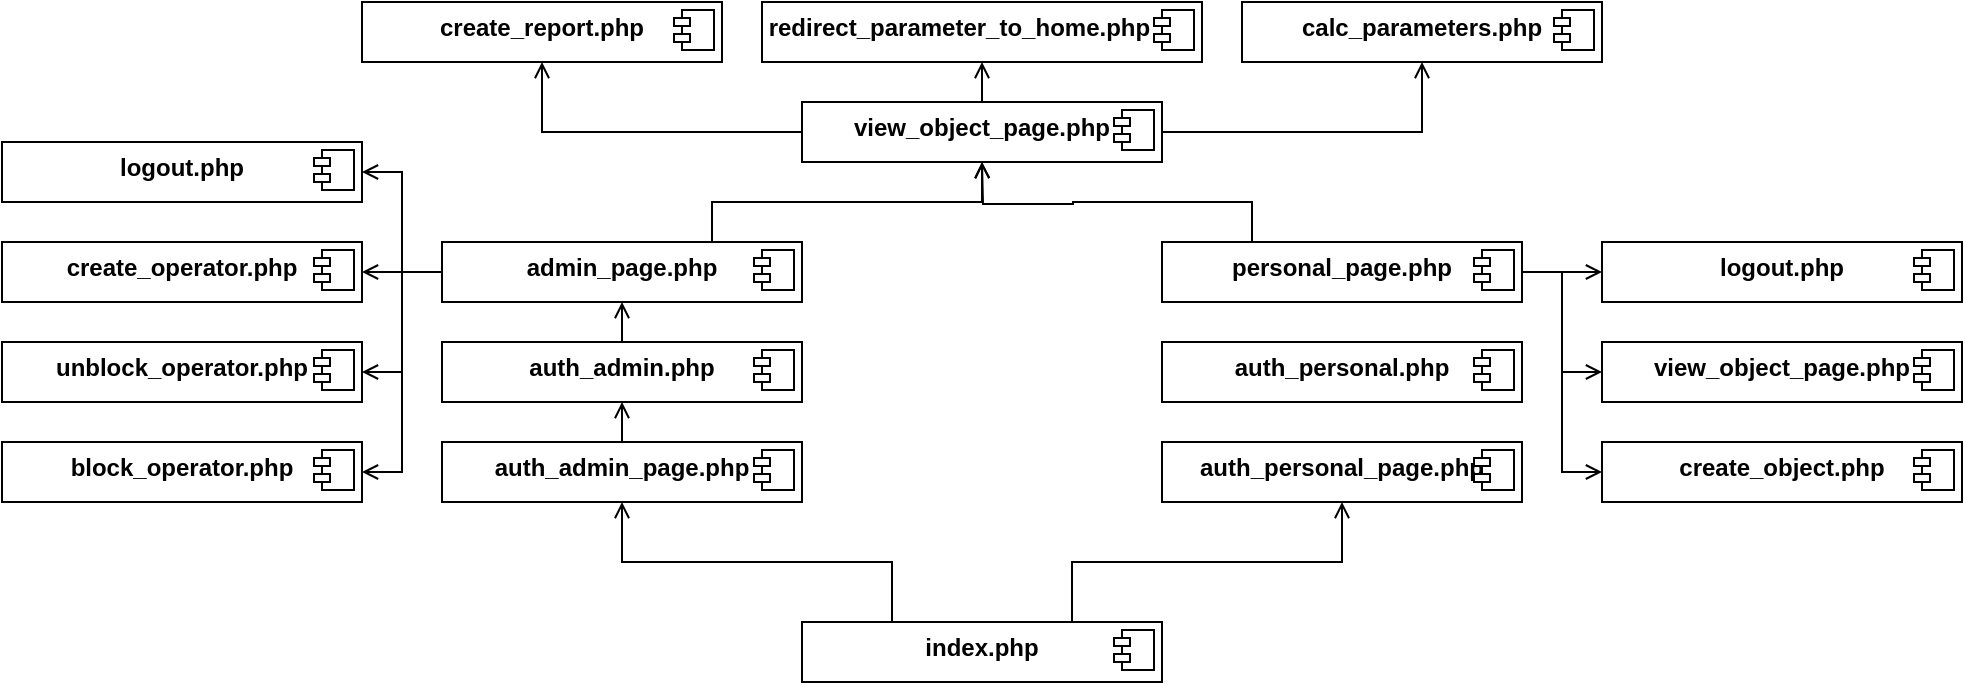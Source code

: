 <mxfile version="20.8.16" type="device"><diagram name="Страница 1" id="qzUGr1Gs7WZZGaLoFoD4"><mxGraphModel dx="2121" dy="874" grid="1" gridSize="10" guides="1" tooltips="1" connect="1" arrows="1" fold="1" page="1" pageScale="1" pageWidth="827" pageHeight="1169" math="0" shadow="0"><root><mxCell id="0"/><mxCell id="1" parent="0"/><mxCell id="wa0OghuxVAIaaXXkMlIh-11" style="edgeStyle=orthogonalEdgeStyle;rounded=0;orthogonalLoop=1;jettySize=auto;html=1;exitX=0.25;exitY=0;exitDx=0;exitDy=0;entryX=0.5;entryY=1;entryDx=0;entryDy=0;endArrow=open;endFill=0;" edge="1" parent="1" source="wa0OghuxVAIaaXXkMlIh-1" target="wa0OghuxVAIaaXXkMlIh-6"><mxGeometry relative="1" as="geometry"/></mxCell><mxCell id="wa0OghuxVAIaaXXkMlIh-12" style="edgeStyle=orthogonalEdgeStyle;rounded=0;orthogonalLoop=1;jettySize=auto;html=1;exitX=0.75;exitY=0;exitDx=0;exitDy=0;entryX=0.5;entryY=1;entryDx=0;entryDy=0;endArrow=open;endFill=0;" edge="1" parent="1" source="wa0OghuxVAIaaXXkMlIh-1" target="wa0OghuxVAIaaXXkMlIh-8"><mxGeometry relative="1" as="geometry"/></mxCell><mxCell id="wa0OghuxVAIaaXXkMlIh-1" value="&lt;p style=&quot;margin:0px;margin-top:6px;text-align:center;&quot;&gt;&lt;b&gt;index.php&lt;/b&gt;&lt;/p&gt;" style="align=left;overflow=fill;html=1;dropTarget=0;" vertex="1" parent="1"><mxGeometry x="300" y="590" width="180" height="30" as="geometry"/></mxCell><mxCell id="wa0OghuxVAIaaXXkMlIh-2" value="" style="shape=component;jettyWidth=8;jettyHeight=4;" vertex="1" parent="wa0OghuxVAIaaXXkMlIh-1"><mxGeometry x="1" width="20" height="20" relative="1" as="geometry"><mxPoint x="-24" y="4" as="offset"/></mxGeometry></mxCell><mxCell id="wa0OghuxVAIaaXXkMlIh-17" style="edgeStyle=orthogonalEdgeStyle;rounded=0;orthogonalLoop=1;jettySize=auto;html=1;exitX=0.5;exitY=0;exitDx=0;exitDy=0;entryX=0.5;entryY=1;entryDx=0;entryDy=0;endArrow=open;endFill=0;" edge="1" parent="1" source="wa0OghuxVAIaaXXkMlIh-6" target="wa0OghuxVAIaaXXkMlIh-13"><mxGeometry relative="1" as="geometry"/></mxCell><mxCell id="wa0OghuxVAIaaXXkMlIh-6" value="&lt;p style=&quot;margin:0px;margin-top:6px;text-align:center;&quot;&gt;&lt;b&gt;auth_admin_page.php&lt;/b&gt;&lt;/p&gt;" style="align=left;overflow=fill;html=1;dropTarget=0;" vertex="1" parent="1"><mxGeometry x="120" y="500" width="180" height="30" as="geometry"/></mxCell><mxCell id="wa0OghuxVAIaaXXkMlIh-7" value="" style="shape=component;jettyWidth=8;jettyHeight=4;" vertex="1" parent="wa0OghuxVAIaaXXkMlIh-6"><mxGeometry x="1" width="20" height="20" relative="1" as="geometry"><mxPoint x="-24" y="4" as="offset"/></mxGeometry></mxCell><mxCell id="wa0OghuxVAIaaXXkMlIh-8" value="&lt;p style=&quot;margin:0px;margin-top:6px;text-align:center;&quot;&gt;&lt;b&gt;auth_personal_page.php&lt;/b&gt;&lt;/p&gt;" style="align=left;overflow=fill;html=1;dropTarget=0;" vertex="1" parent="1"><mxGeometry x="480" y="500" width="180" height="30" as="geometry"/></mxCell><mxCell id="wa0OghuxVAIaaXXkMlIh-9" value="" style="shape=component;jettyWidth=8;jettyHeight=4;" vertex="1" parent="wa0OghuxVAIaaXXkMlIh-8"><mxGeometry x="1" width="20" height="20" relative="1" as="geometry"><mxPoint x="-24" y="4" as="offset"/></mxGeometry></mxCell><mxCell id="wa0OghuxVAIaaXXkMlIh-18" style="edgeStyle=orthogonalEdgeStyle;rounded=0;orthogonalLoop=1;jettySize=auto;html=1;exitX=0.5;exitY=0;exitDx=0;exitDy=0;entryX=0.5;entryY=1;entryDx=0;entryDy=0;endArrow=open;endFill=0;" edge="1" parent="1" source="wa0OghuxVAIaaXXkMlIh-13" target="wa0OghuxVAIaaXXkMlIh-15"><mxGeometry relative="1" as="geometry"/></mxCell><mxCell id="wa0OghuxVAIaaXXkMlIh-13" value="&lt;p style=&quot;margin:0px;margin-top:6px;text-align:center;&quot;&gt;&lt;b&gt;auth_admin.php&lt;/b&gt;&lt;/p&gt;" style="align=left;overflow=fill;html=1;dropTarget=0;" vertex="1" parent="1"><mxGeometry x="120" y="450" width="180" height="30" as="geometry"/></mxCell><mxCell id="wa0OghuxVAIaaXXkMlIh-14" value="" style="shape=component;jettyWidth=8;jettyHeight=4;" vertex="1" parent="wa0OghuxVAIaaXXkMlIh-13"><mxGeometry x="1" width="20" height="20" relative="1" as="geometry"><mxPoint x="-24" y="4" as="offset"/></mxGeometry></mxCell><mxCell id="wa0OghuxVAIaaXXkMlIh-42" style="edgeStyle=orthogonalEdgeStyle;rounded=0;orthogonalLoop=1;jettySize=auto;html=1;exitX=0;exitY=0.5;exitDx=0;exitDy=0;entryX=1;entryY=0.5;entryDx=0;entryDy=0;endArrow=open;endFill=0;" edge="1" parent="1" source="wa0OghuxVAIaaXXkMlIh-15" target="wa0OghuxVAIaaXXkMlIh-23"><mxGeometry relative="1" as="geometry"/></mxCell><mxCell id="wa0OghuxVAIaaXXkMlIh-44" style="edgeStyle=orthogonalEdgeStyle;rounded=0;orthogonalLoop=1;jettySize=auto;html=1;exitX=0;exitY=0.5;exitDx=0;exitDy=0;entryX=1;entryY=0.5;entryDx=0;entryDy=0;endArrow=open;endFill=0;" edge="1" parent="1" source="wa0OghuxVAIaaXXkMlIh-15" target="wa0OghuxVAIaaXXkMlIh-30"><mxGeometry relative="1" as="geometry"/></mxCell><mxCell id="wa0OghuxVAIaaXXkMlIh-45" style="edgeStyle=orthogonalEdgeStyle;rounded=0;orthogonalLoop=1;jettySize=auto;html=1;exitX=0;exitY=0.5;exitDx=0;exitDy=0;entryX=1;entryY=0.5;entryDx=0;entryDy=0;endArrow=open;endFill=0;" edge="1" parent="1" source="wa0OghuxVAIaaXXkMlIh-15" target="wa0OghuxVAIaaXXkMlIh-25"><mxGeometry relative="1" as="geometry"/></mxCell><mxCell id="wa0OghuxVAIaaXXkMlIh-48" style="edgeStyle=orthogonalEdgeStyle;rounded=0;orthogonalLoop=1;jettySize=auto;html=1;exitX=0;exitY=0.5;exitDx=0;exitDy=0;entryX=1;entryY=0.5;entryDx=0;entryDy=0;endArrow=open;endFill=0;" edge="1" parent="1" source="wa0OghuxVAIaaXXkMlIh-15" target="wa0OghuxVAIaaXXkMlIh-46"><mxGeometry relative="1" as="geometry"/></mxCell><mxCell id="wa0OghuxVAIaaXXkMlIh-79" style="edgeStyle=orthogonalEdgeStyle;rounded=0;orthogonalLoop=1;jettySize=auto;html=1;exitX=0.75;exitY=0;exitDx=0;exitDy=0;entryX=0.5;entryY=1;entryDx=0;entryDy=0;endArrow=open;endFill=0;" edge="1" parent="1" source="wa0OghuxVAIaaXXkMlIh-15" target="wa0OghuxVAIaaXXkMlIh-35"><mxGeometry relative="1" as="geometry"/></mxCell><mxCell id="wa0OghuxVAIaaXXkMlIh-15" value="&lt;p style=&quot;margin:0px;margin-top:6px;text-align:center;&quot;&gt;&lt;b&gt;admin_page.php&lt;/b&gt;&lt;/p&gt;" style="align=left;overflow=fill;html=1;dropTarget=0;" vertex="1" parent="1"><mxGeometry x="120" y="400" width="180" height="30" as="geometry"/></mxCell><mxCell id="wa0OghuxVAIaaXXkMlIh-16" value="" style="shape=component;jettyWidth=8;jettyHeight=4;" vertex="1" parent="wa0OghuxVAIaaXXkMlIh-15"><mxGeometry x="1" width="20" height="20" relative="1" as="geometry"><mxPoint x="-24" y="4" as="offset"/></mxGeometry></mxCell><mxCell id="wa0OghuxVAIaaXXkMlIh-19" value="&lt;p style=&quot;margin:0px;margin-top:6px;text-align:center;&quot;&gt;&lt;b&gt;auth_personal.php&lt;/b&gt;&lt;/p&gt;" style="align=left;overflow=fill;html=1;dropTarget=0;" vertex="1" parent="1"><mxGeometry x="480" y="450" width="180" height="30" as="geometry"/></mxCell><mxCell id="wa0OghuxVAIaaXXkMlIh-20" value="" style="shape=component;jettyWidth=8;jettyHeight=4;" vertex="1" parent="wa0OghuxVAIaaXXkMlIh-19"><mxGeometry x="1" width="20" height="20" relative="1" as="geometry"><mxPoint x="-24" y="4" as="offset"/></mxGeometry></mxCell><mxCell id="wa0OghuxVAIaaXXkMlIh-62" style="edgeStyle=orthogonalEdgeStyle;rounded=0;orthogonalLoop=1;jettySize=auto;html=1;exitX=1;exitY=0.5;exitDx=0;exitDy=0;entryX=0;entryY=0.5;entryDx=0;entryDy=0;endArrow=open;endFill=0;" edge="1" parent="1" source="wa0OghuxVAIaaXXkMlIh-21" target="wa0OghuxVAIaaXXkMlIh-58"><mxGeometry relative="1" as="geometry"/></mxCell><mxCell id="wa0OghuxVAIaaXXkMlIh-63" style="edgeStyle=orthogonalEdgeStyle;rounded=0;orthogonalLoop=1;jettySize=auto;html=1;exitX=1;exitY=0.5;exitDx=0;exitDy=0;entryX=0;entryY=0.5;entryDx=0;entryDy=0;endArrow=open;endFill=0;" edge="1" parent="1" source="wa0OghuxVAIaaXXkMlIh-21" target="wa0OghuxVAIaaXXkMlIh-60"><mxGeometry relative="1" as="geometry"/></mxCell><mxCell id="wa0OghuxVAIaaXXkMlIh-66" style="edgeStyle=orthogonalEdgeStyle;rounded=0;orthogonalLoop=1;jettySize=auto;html=1;exitX=1;exitY=0.5;exitDx=0;exitDy=0;entryX=0;entryY=0.5;entryDx=0;entryDy=0;endArrow=open;endFill=0;" edge="1" parent="1" source="wa0OghuxVAIaaXXkMlIh-21" target="wa0OghuxVAIaaXXkMlIh-64"><mxGeometry relative="1" as="geometry"/></mxCell><mxCell id="wa0OghuxVAIaaXXkMlIh-80" style="edgeStyle=orthogonalEdgeStyle;rounded=0;orthogonalLoop=1;jettySize=auto;html=1;exitX=0.25;exitY=0;exitDx=0;exitDy=0;endArrow=open;endFill=0;" edge="1" parent="1" source="wa0OghuxVAIaaXXkMlIh-21"><mxGeometry relative="1" as="geometry"><mxPoint x="390" y="360.0" as="targetPoint"/></mxGeometry></mxCell><mxCell id="wa0OghuxVAIaaXXkMlIh-21" value="&lt;p style=&quot;margin:0px;margin-top:6px;text-align:center;&quot;&gt;&lt;b&gt;personal_page.php&lt;/b&gt;&lt;/p&gt;" style="align=left;overflow=fill;html=1;dropTarget=0;" vertex="1" parent="1"><mxGeometry x="480" y="400" width="180" height="30" as="geometry"/></mxCell><mxCell id="wa0OghuxVAIaaXXkMlIh-22" value="" style="shape=component;jettyWidth=8;jettyHeight=4;" vertex="1" parent="wa0OghuxVAIaaXXkMlIh-21"><mxGeometry x="1" width="20" height="20" relative="1" as="geometry"><mxPoint x="-24" y="4" as="offset"/></mxGeometry></mxCell><mxCell id="wa0OghuxVAIaaXXkMlIh-23" value="&lt;p style=&quot;margin:0px;margin-top:6px;text-align:center;&quot;&gt;&lt;b&gt;block_operator.php&lt;/b&gt;&lt;/p&gt;" style="align=left;overflow=fill;html=1;dropTarget=0;" vertex="1" parent="1"><mxGeometry x="-100" y="500" width="180" height="30" as="geometry"/></mxCell><mxCell id="wa0OghuxVAIaaXXkMlIh-24" value="" style="shape=component;jettyWidth=8;jettyHeight=4;" vertex="1" parent="wa0OghuxVAIaaXXkMlIh-23"><mxGeometry x="1" width="20" height="20" relative="1" as="geometry"><mxPoint x="-24" y="4" as="offset"/></mxGeometry></mxCell><mxCell id="wa0OghuxVAIaaXXkMlIh-25" value="&lt;p style=&quot;margin:0px;margin-top:6px;text-align:center;&quot;&gt;&lt;b&gt;create_operator.php&lt;/b&gt;&lt;/p&gt;" style="align=left;overflow=fill;html=1;dropTarget=0;" vertex="1" parent="1"><mxGeometry x="-100" y="400" width="180" height="30" as="geometry"/></mxCell><mxCell id="wa0OghuxVAIaaXXkMlIh-26" value="" style="shape=component;jettyWidth=8;jettyHeight=4;" vertex="1" parent="wa0OghuxVAIaaXXkMlIh-25"><mxGeometry x="1" width="20" height="20" relative="1" as="geometry"><mxPoint x="-24" y="4" as="offset"/></mxGeometry></mxCell><mxCell id="wa0OghuxVAIaaXXkMlIh-30" value="&lt;p style=&quot;margin:0px;margin-top:6px;text-align:center;&quot;&gt;&lt;b&gt;unblock_operator.php&lt;/b&gt;&lt;/p&gt;" style="align=left;overflow=fill;html=1;dropTarget=0;" vertex="1" parent="1"><mxGeometry x="-100" y="450" width="180" height="30" as="geometry"/></mxCell><mxCell id="wa0OghuxVAIaaXXkMlIh-31" value="" style="shape=component;jettyWidth=8;jettyHeight=4;" vertex="1" parent="wa0OghuxVAIaaXXkMlIh-30"><mxGeometry x="1" width="20" height="20" relative="1" as="geometry"><mxPoint x="-24" y="4" as="offset"/></mxGeometry></mxCell><mxCell id="wa0OghuxVAIaaXXkMlIh-81" style="edgeStyle=orthogonalEdgeStyle;rounded=0;orthogonalLoop=1;jettySize=auto;html=1;exitX=0.5;exitY=0;exitDx=0;exitDy=0;entryX=0.5;entryY=1;entryDx=0;entryDy=0;endArrow=open;endFill=0;" edge="1" parent="1" source="wa0OghuxVAIaaXXkMlIh-35" target="wa0OghuxVAIaaXXkMlIh-51"><mxGeometry relative="1" as="geometry"/></mxCell><mxCell id="wa0OghuxVAIaaXXkMlIh-82" style="edgeStyle=orthogonalEdgeStyle;rounded=0;orthogonalLoop=1;jettySize=auto;html=1;exitX=0;exitY=0.5;exitDx=0;exitDy=0;entryX=0.5;entryY=1;entryDx=0;entryDy=0;endArrow=open;endFill=0;" edge="1" parent="1" source="wa0OghuxVAIaaXXkMlIh-35" target="wa0OghuxVAIaaXXkMlIh-38"><mxGeometry relative="1" as="geometry"/></mxCell><mxCell id="wa0OghuxVAIaaXXkMlIh-83" style="edgeStyle=orthogonalEdgeStyle;rounded=0;orthogonalLoop=1;jettySize=auto;html=1;exitX=1;exitY=0.5;exitDx=0;exitDy=0;entryX=0.5;entryY=1;entryDx=0;entryDy=0;endArrow=open;endFill=0;" edge="1" parent="1" source="wa0OghuxVAIaaXXkMlIh-35" target="wa0OghuxVAIaaXXkMlIh-40"><mxGeometry relative="1" as="geometry"/></mxCell><mxCell id="wa0OghuxVAIaaXXkMlIh-35" value="&lt;p style=&quot;margin:0px;margin-top:6px;text-align:center;&quot;&gt;&lt;b&gt;view_object_page.php&lt;/b&gt;&lt;/p&gt;" style="align=left;overflow=fill;html=1;dropTarget=0;" vertex="1" parent="1"><mxGeometry x="300" y="330" width="180" height="30" as="geometry"/></mxCell><mxCell id="wa0OghuxVAIaaXXkMlIh-36" value="" style="shape=component;jettyWidth=8;jettyHeight=4;" vertex="1" parent="wa0OghuxVAIaaXXkMlIh-35"><mxGeometry x="1" width="20" height="20" relative="1" as="geometry"><mxPoint x="-24" y="4" as="offset"/></mxGeometry></mxCell><mxCell id="wa0OghuxVAIaaXXkMlIh-38" value="&lt;p style=&quot;margin:0px;margin-top:6px;text-align:center;&quot;&gt;&lt;b&gt;create_report.php&lt;/b&gt;&lt;/p&gt;" style="align=left;overflow=fill;html=1;dropTarget=0;" vertex="1" parent="1"><mxGeometry x="80" y="280" width="180" height="30" as="geometry"/></mxCell><mxCell id="wa0OghuxVAIaaXXkMlIh-39" value="" style="shape=component;jettyWidth=8;jettyHeight=4;" vertex="1" parent="wa0OghuxVAIaaXXkMlIh-38"><mxGeometry x="1" width="20" height="20" relative="1" as="geometry"><mxPoint x="-24" y="4" as="offset"/></mxGeometry></mxCell><mxCell id="wa0OghuxVAIaaXXkMlIh-40" value="&lt;p style=&quot;margin:0px;margin-top:6px;text-align:center;&quot;&gt;&lt;b&gt;calc_parameters.php&lt;/b&gt;&lt;/p&gt;" style="align=left;overflow=fill;html=1;dropTarget=0;" vertex="1" parent="1"><mxGeometry x="520" y="280" width="180" height="30" as="geometry"/></mxCell><mxCell id="wa0OghuxVAIaaXXkMlIh-41" value="" style="shape=component;jettyWidth=8;jettyHeight=4;" vertex="1" parent="wa0OghuxVAIaaXXkMlIh-40"><mxGeometry x="1" width="20" height="20" relative="1" as="geometry"><mxPoint x="-24" y="4" as="offset"/></mxGeometry></mxCell><mxCell id="wa0OghuxVAIaaXXkMlIh-46" value="&lt;p style=&quot;margin:0px;margin-top:6px;text-align:center;&quot;&gt;&lt;b&gt;logout.php&lt;/b&gt;&lt;/p&gt;" style="align=left;overflow=fill;html=1;dropTarget=0;" vertex="1" parent="1"><mxGeometry x="-100" y="350" width="180" height="30" as="geometry"/></mxCell><mxCell id="wa0OghuxVAIaaXXkMlIh-47" value="" style="shape=component;jettyWidth=8;jettyHeight=4;" vertex="1" parent="wa0OghuxVAIaaXXkMlIh-46"><mxGeometry x="1" width="20" height="20" relative="1" as="geometry"><mxPoint x="-24" y="4" as="offset"/></mxGeometry></mxCell><mxCell id="wa0OghuxVAIaaXXkMlIh-51" value="&lt;p style=&quot;margin: 6px 0px 0px;&quot;&gt;&lt;b&gt;&amp;nbsp;redirect_parameter_to_home.php&lt;/b&gt;&lt;br&gt;&lt;/p&gt;" style="align=left;overflow=fill;html=1;dropTarget=0;" vertex="1" parent="1"><mxGeometry x="280" y="280" width="220" height="30" as="geometry"/></mxCell><mxCell id="wa0OghuxVAIaaXXkMlIh-52" value="" style="shape=component;jettyWidth=8;jettyHeight=4;" vertex="1" parent="wa0OghuxVAIaaXXkMlIh-51"><mxGeometry x="1" width="20" height="20" relative="1" as="geometry"><mxPoint x="-24" y="4" as="offset"/></mxGeometry></mxCell><mxCell id="wa0OghuxVAIaaXXkMlIh-58" value="&lt;p style=&quot;margin:0px;margin-top:6px;text-align:center;&quot;&gt;&lt;b&gt;create_object.php&lt;/b&gt;&lt;/p&gt;" style="align=left;overflow=fill;html=1;dropTarget=0;" vertex="1" parent="1"><mxGeometry x="700" y="500" width="180" height="30" as="geometry"/></mxCell><mxCell id="wa0OghuxVAIaaXXkMlIh-59" value="" style="shape=component;jettyWidth=8;jettyHeight=4;" vertex="1" parent="wa0OghuxVAIaaXXkMlIh-58"><mxGeometry x="1" width="20" height="20" relative="1" as="geometry"><mxPoint x="-24" y="4" as="offset"/></mxGeometry></mxCell><mxCell id="wa0OghuxVAIaaXXkMlIh-60" value="&lt;p style=&quot;margin:0px;margin-top:6px;text-align:center;&quot;&gt;&lt;b&gt;view_object_page.php&lt;/b&gt;&lt;br&gt;&lt;/p&gt;" style="align=left;overflow=fill;html=1;dropTarget=0;" vertex="1" parent="1"><mxGeometry x="700" y="450" width="180" height="30" as="geometry"/></mxCell><mxCell id="wa0OghuxVAIaaXXkMlIh-61" value="" style="shape=component;jettyWidth=8;jettyHeight=4;" vertex="1" parent="wa0OghuxVAIaaXXkMlIh-60"><mxGeometry x="1" width="20" height="20" relative="1" as="geometry"><mxPoint x="-24" y="4" as="offset"/></mxGeometry></mxCell><mxCell id="wa0OghuxVAIaaXXkMlIh-64" value="&lt;p style=&quot;margin:0px;margin-top:6px;text-align:center;&quot;&gt;&lt;b&gt;logout.php&lt;/b&gt;&lt;br&gt;&lt;/p&gt;" style="align=left;overflow=fill;html=1;dropTarget=0;" vertex="1" parent="1"><mxGeometry x="700" y="400" width="180" height="30" as="geometry"/></mxCell><mxCell id="wa0OghuxVAIaaXXkMlIh-65" value="" style="shape=component;jettyWidth=8;jettyHeight=4;" vertex="1" parent="wa0OghuxVAIaaXXkMlIh-64"><mxGeometry x="1" width="20" height="20" relative="1" as="geometry"><mxPoint x="-24" y="4" as="offset"/></mxGeometry></mxCell></root></mxGraphModel></diagram></mxfile>